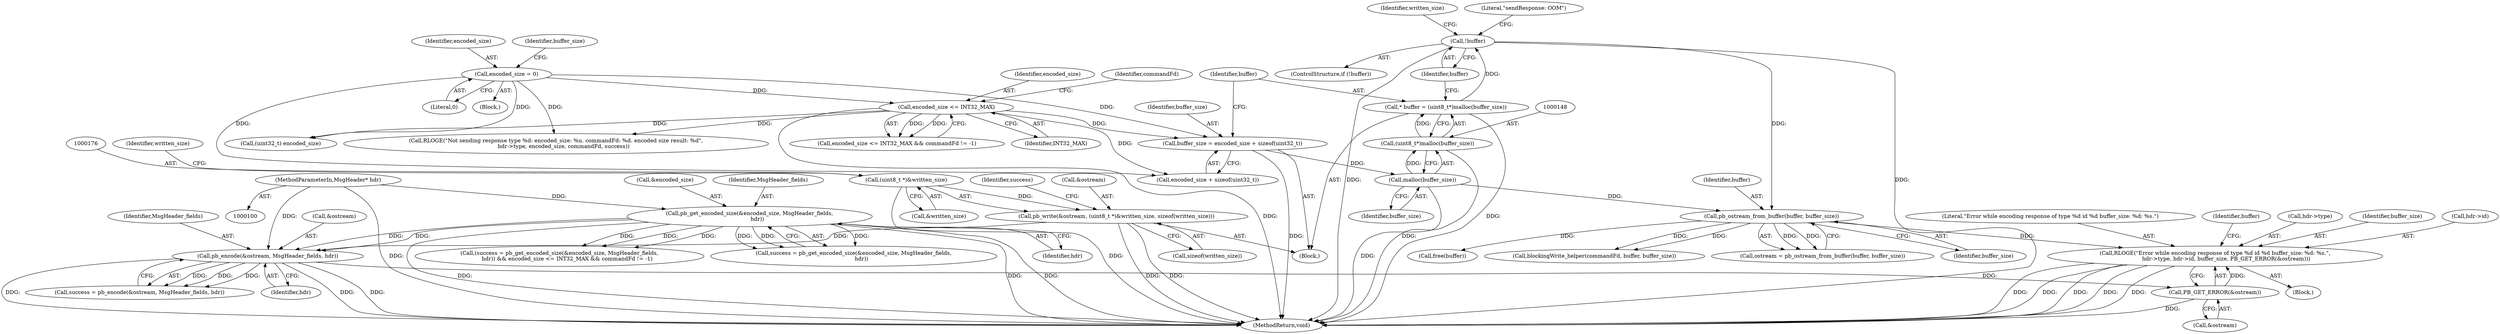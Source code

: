 digraph "0_Android_95610818918f6f11fe7d23aca1380e6c0fac2af0_0@pointer" {
"1000235" [label="(Call,RLOGE(\"Error while encoding response of type %d id %d buffer_size: %d: %s.\",\n             hdr->type, hdr->id, buffer_size, PB_GET_ERROR(&ostream)))"];
"1000169" [label="(Call,pb_ostream_from_buffer(buffer, buffer_size))"];
"1000152" [label="(Call,!buffer)"];
"1000145" [label="(Call,* buffer = (uint8_t*)malloc(buffer_size))"];
"1000147" [label="(Call,(uint8_t*)malloc(buffer_size))"];
"1000149" [label="(Call,malloc(buffer_size))"];
"1000138" [label="(Call,buffer_size = encoded_size + sizeof(uint32_t))"];
"1000104" [label="(Call,encoded_size = 0)"];
"1000130" [label="(Call,encoded_size <= INT32_MAX)"];
"1000244" [label="(Call,PB_GET_ERROR(&ostream))"];
"1000183" [label="(Call,pb_encode(&ostream, MsgHeader_fields, hdr))"];
"1000172" [label="(Call,pb_write(&ostream, (uint8_t *)&written_size, sizeof(written_size)))"];
"1000175" [label="(Call,(uint8_t *)&written_size)"];
"1000124" [label="(Call,pb_get_encoded_size(&encoded_size, MsgHeader_fields,\n         hdr))"];
"1000101" [label="(MethodParameterIn,MsgHeader* hdr)"];
"1000121" [label="(Call,(success = pb_get_encoded_size(&encoded_size, MsgHeader_fields,\n         hdr)) && encoded_size <= INT32_MAX && commandFd != -1)"];
"1000138" [label="(Call,buffer_size = encoded_size + sizeof(uint32_t))"];
"1000180" [label="(Identifier,written_size)"];
"1000104" [label="(Call,encoded_size = 0)"];
"1000153" [label="(Identifier,buffer)"];
"1000110" [label="(Identifier,buffer_size)"];
"1000236" [label="(Literal,\"Error while encoding response of type %d id %d buffer_size: %d: %s.\")"];
"1000151" [label="(ControlStructure,if (!buffer))"];
"1000187" [label="(Identifier,hdr)"];
"1000124" [label="(Call,pb_get_encoded_size(&encoded_size, MsgHeader_fields,\n         hdr))"];
"1000179" [label="(Call,sizeof(written_size))"];
"1000147" [label="(Call,(uint8_t*)malloc(buffer_size))"];
"1000172" [label="(Call,pb_write(&ostream, (uint8_t *)&written_size, sizeof(written_size)))"];
"1000183" [label="(Call,pb_encode(&ostream, MsgHeader_fields, hdr))"];
"1000145" [label="(Call,* buffer = (uint8_t*)malloc(buffer_size))"];
"1000132" [label="(Identifier,INT32_MAX)"];
"1000234" [label="(Block,)"];
"1000130" [label="(Call,encoded_size <= INT32_MAX)"];
"1000106" [label="(Literal,0)"];
"1000146" [label="(Identifier,buffer)"];
"1000221" [label="(Call,blockingWrite_helper(commandFd, buffer, buffer_size))"];
"1000140" [label="(Call,encoded_size + sizeof(uint32_t))"];
"1000105" [label="(Identifier,encoded_size)"];
"1000164" [label="(Call,(uint32_t) encoded_size)"];
"1000162" [label="(Identifier,written_size)"];
"1000248" [label="(Identifier,buffer)"];
"1000171" [label="(Identifier,buffer_size)"];
"1000251" [label="(Call,RLOGE(\"Not sending response type %d: encoded_size: %u. commandFd: %d. encoded size result: %d\",\n         hdr->type, encoded_size, commandFd, success))"];
"1000169" [label="(Call,pb_ostream_from_buffer(buffer, buffer_size))"];
"1000235" [label="(Call,RLOGE(\"Error while encoding response of type %d id %d buffer_size: %d: %s.\",\n             hdr->type, hdr->id, buffer_size, PB_GET_ERROR(&ostream)))"];
"1000129" [label="(Call,encoded_size <= INT32_MAX && commandFd != -1)"];
"1000245" [label="(Call,&ostream)"];
"1000131" [label="(Identifier,encoded_size)"];
"1000175" [label="(Call,(uint8_t *)&written_size)"];
"1000101" [label="(MethodParameterIn,MsgHeader* hdr)"];
"1000137" [label="(Block,)"];
"1000122" [label="(Call,success = pb_get_encoded_size(&encoded_size, MsgHeader_fields,\n         hdr))"];
"1000150" [label="(Identifier,buffer_size)"];
"1000156" [label="(Literal,\"sendResponse: OOM\")"];
"1000102" [label="(Block,)"];
"1000181" [label="(Call,success = pb_encode(&ostream, MsgHeader_fields, hdr))"];
"1000237" [label="(Call,hdr->type)"];
"1000149" [label="(Call,malloc(buffer_size))"];
"1000262" [label="(MethodReturn,void)"];
"1000184" [label="(Call,&ostream)"];
"1000244" [label="(Call,PB_GET_ERROR(&ostream))"];
"1000139" [label="(Identifier,buffer_size)"];
"1000177" [label="(Call,&written_size)"];
"1000127" [label="(Identifier,MsgHeader_fields)"];
"1000182" [label="(Identifier,success)"];
"1000152" [label="(Call,!buffer)"];
"1000243" [label="(Identifier,buffer_size)"];
"1000240" [label="(Call,hdr->id)"];
"1000125" [label="(Call,&encoded_size)"];
"1000170" [label="(Identifier,buffer)"];
"1000186" [label="(Identifier,MsgHeader_fields)"];
"1000173" [label="(Call,&ostream)"];
"1000128" [label="(Identifier,hdr)"];
"1000167" [label="(Call,ostream = pb_ostream_from_buffer(buffer, buffer_size))"];
"1000247" [label="(Call,free(buffer))"];
"1000134" [label="(Identifier,commandFd)"];
"1000235" -> "1000234"  [label="AST: "];
"1000235" -> "1000244"  [label="CFG: "];
"1000236" -> "1000235"  [label="AST: "];
"1000237" -> "1000235"  [label="AST: "];
"1000240" -> "1000235"  [label="AST: "];
"1000243" -> "1000235"  [label="AST: "];
"1000244" -> "1000235"  [label="AST: "];
"1000248" -> "1000235"  [label="CFG: "];
"1000235" -> "1000262"  [label="DDG: "];
"1000235" -> "1000262"  [label="DDG: "];
"1000235" -> "1000262"  [label="DDG: "];
"1000235" -> "1000262"  [label="DDG: "];
"1000235" -> "1000262"  [label="DDG: "];
"1000169" -> "1000235"  [label="DDG: "];
"1000244" -> "1000235"  [label="DDG: "];
"1000169" -> "1000167"  [label="AST: "];
"1000169" -> "1000171"  [label="CFG: "];
"1000170" -> "1000169"  [label="AST: "];
"1000171" -> "1000169"  [label="AST: "];
"1000167" -> "1000169"  [label="CFG: "];
"1000169" -> "1000167"  [label="DDG: "];
"1000169" -> "1000167"  [label="DDG: "];
"1000152" -> "1000169"  [label="DDG: "];
"1000149" -> "1000169"  [label="DDG: "];
"1000169" -> "1000221"  [label="DDG: "];
"1000169" -> "1000221"  [label="DDG: "];
"1000169" -> "1000247"  [label="DDG: "];
"1000152" -> "1000151"  [label="AST: "];
"1000152" -> "1000153"  [label="CFG: "];
"1000153" -> "1000152"  [label="AST: "];
"1000156" -> "1000152"  [label="CFG: "];
"1000162" -> "1000152"  [label="CFG: "];
"1000152" -> "1000262"  [label="DDG: "];
"1000152" -> "1000262"  [label="DDG: "];
"1000145" -> "1000152"  [label="DDG: "];
"1000145" -> "1000137"  [label="AST: "];
"1000145" -> "1000147"  [label="CFG: "];
"1000146" -> "1000145"  [label="AST: "];
"1000147" -> "1000145"  [label="AST: "];
"1000153" -> "1000145"  [label="CFG: "];
"1000145" -> "1000262"  [label="DDG: "];
"1000147" -> "1000145"  [label="DDG: "];
"1000147" -> "1000149"  [label="CFG: "];
"1000148" -> "1000147"  [label="AST: "];
"1000149" -> "1000147"  [label="AST: "];
"1000147" -> "1000262"  [label="DDG: "];
"1000149" -> "1000147"  [label="DDG: "];
"1000149" -> "1000150"  [label="CFG: "];
"1000150" -> "1000149"  [label="AST: "];
"1000149" -> "1000262"  [label="DDG: "];
"1000138" -> "1000149"  [label="DDG: "];
"1000138" -> "1000137"  [label="AST: "];
"1000138" -> "1000140"  [label="CFG: "];
"1000139" -> "1000138"  [label="AST: "];
"1000140" -> "1000138"  [label="AST: "];
"1000146" -> "1000138"  [label="CFG: "];
"1000138" -> "1000262"  [label="DDG: "];
"1000104" -> "1000138"  [label="DDG: "];
"1000130" -> "1000138"  [label="DDG: "];
"1000104" -> "1000102"  [label="AST: "];
"1000104" -> "1000106"  [label="CFG: "];
"1000105" -> "1000104"  [label="AST: "];
"1000106" -> "1000104"  [label="AST: "];
"1000110" -> "1000104"  [label="CFG: "];
"1000104" -> "1000130"  [label="DDG: "];
"1000104" -> "1000140"  [label="DDG: "];
"1000104" -> "1000164"  [label="DDG: "];
"1000104" -> "1000251"  [label="DDG: "];
"1000130" -> "1000129"  [label="AST: "];
"1000130" -> "1000132"  [label="CFG: "];
"1000131" -> "1000130"  [label="AST: "];
"1000132" -> "1000130"  [label="AST: "];
"1000134" -> "1000130"  [label="CFG: "];
"1000129" -> "1000130"  [label="CFG: "];
"1000130" -> "1000262"  [label="DDG: "];
"1000130" -> "1000129"  [label="DDG: "];
"1000130" -> "1000129"  [label="DDG: "];
"1000130" -> "1000140"  [label="DDG: "];
"1000130" -> "1000164"  [label="DDG: "];
"1000130" -> "1000251"  [label="DDG: "];
"1000244" -> "1000245"  [label="CFG: "];
"1000245" -> "1000244"  [label="AST: "];
"1000244" -> "1000262"  [label="DDG: "];
"1000183" -> "1000244"  [label="DDG: "];
"1000183" -> "1000181"  [label="AST: "];
"1000183" -> "1000187"  [label="CFG: "];
"1000184" -> "1000183"  [label="AST: "];
"1000186" -> "1000183"  [label="AST: "];
"1000187" -> "1000183"  [label="AST: "];
"1000181" -> "1000183"  [label="CFG: "];
"1000183" -> "1000262"  [label="DDG: "];
"1000183" -> "1000262"  [label="DDG: "];
"1000183" -> "1000262"  [label="DDG: "];
"1000183" -> "1000181"  [label="DDG: "];
"1000183" -> "1000181"  [label="DDG: "];
"1000183" -> "1000181"  [label="DDG: "];
"1000172" -> "1000183"  [label="DDG: "];
"1000124" -> "1000183"  [label="DDG: "];
"1000124" -> "1000183"  [label="DDG: "];
"1000101" -> "1000183"  [label="DDG: "];
"1000172" -> "1000137"  [label="AST: "];
"1000172" -> "1000179"  [label="CFG: "];
"1000173" -> "1000172"  [label="AST: "];
"1000175" -> "1000172"  [label="AST: "];
"1000179" -> "1000172"  [label="AST: "];
"1000182" -> "1000172"  [label="CFG: "];
"1000172" -> "1000262"  [label="DDG: "];
"1000172" -> "1000262"  [label="DDG: "];
"1000175" -> "1000172"  [label="DDG: "];
"1000175" -> "1000177"  [label="CFG: "];
"1000176" -> "1000175"  [label="AST: "];
"1000177" -> "1000175"  [label="AST: "];
"1000180" -> "1000175"  [label="CFG: "];
"1000175" -> "1000262"  [label="DDG: "];
"1000124" -> "1000122"  [label="AST: "];
"1000124" -> "1000128"  [label="CFG: "];
"1000125" -> "1000124"  [label="AST: "];
"1000127" -> "1000124"  [label="AST: "];
"1000128" -> "1000124"  [label="AST: "];
"1000122" -> "1000124"  [label="CFG: "];
"1000124" -> "1000262"  [label="DDG: "];
"1000124" -> "1000262"  [label="DDG: "];
"1000124" -> "1000262"  [label="DDG: "];
"1000124" -> "1000121"  [label="DDG: "];
"1000124" -> "1000121"  [label="DDG: "];
"1000124" -> "1000121"  [label="DDG: "];
"1000124" -> "1000122"  [label="DDG: "];
"1000124" -> "1000122"  [label="DDG: "];
"1000124" -> "1000122"  [label="DDG: "];
"1000101" -> "1000124"  [label="DDG: "];
"1000101" -> "1000100"  [label="AST: "];
"1000101" -> "1000262"  [label="DDG: "];
}

